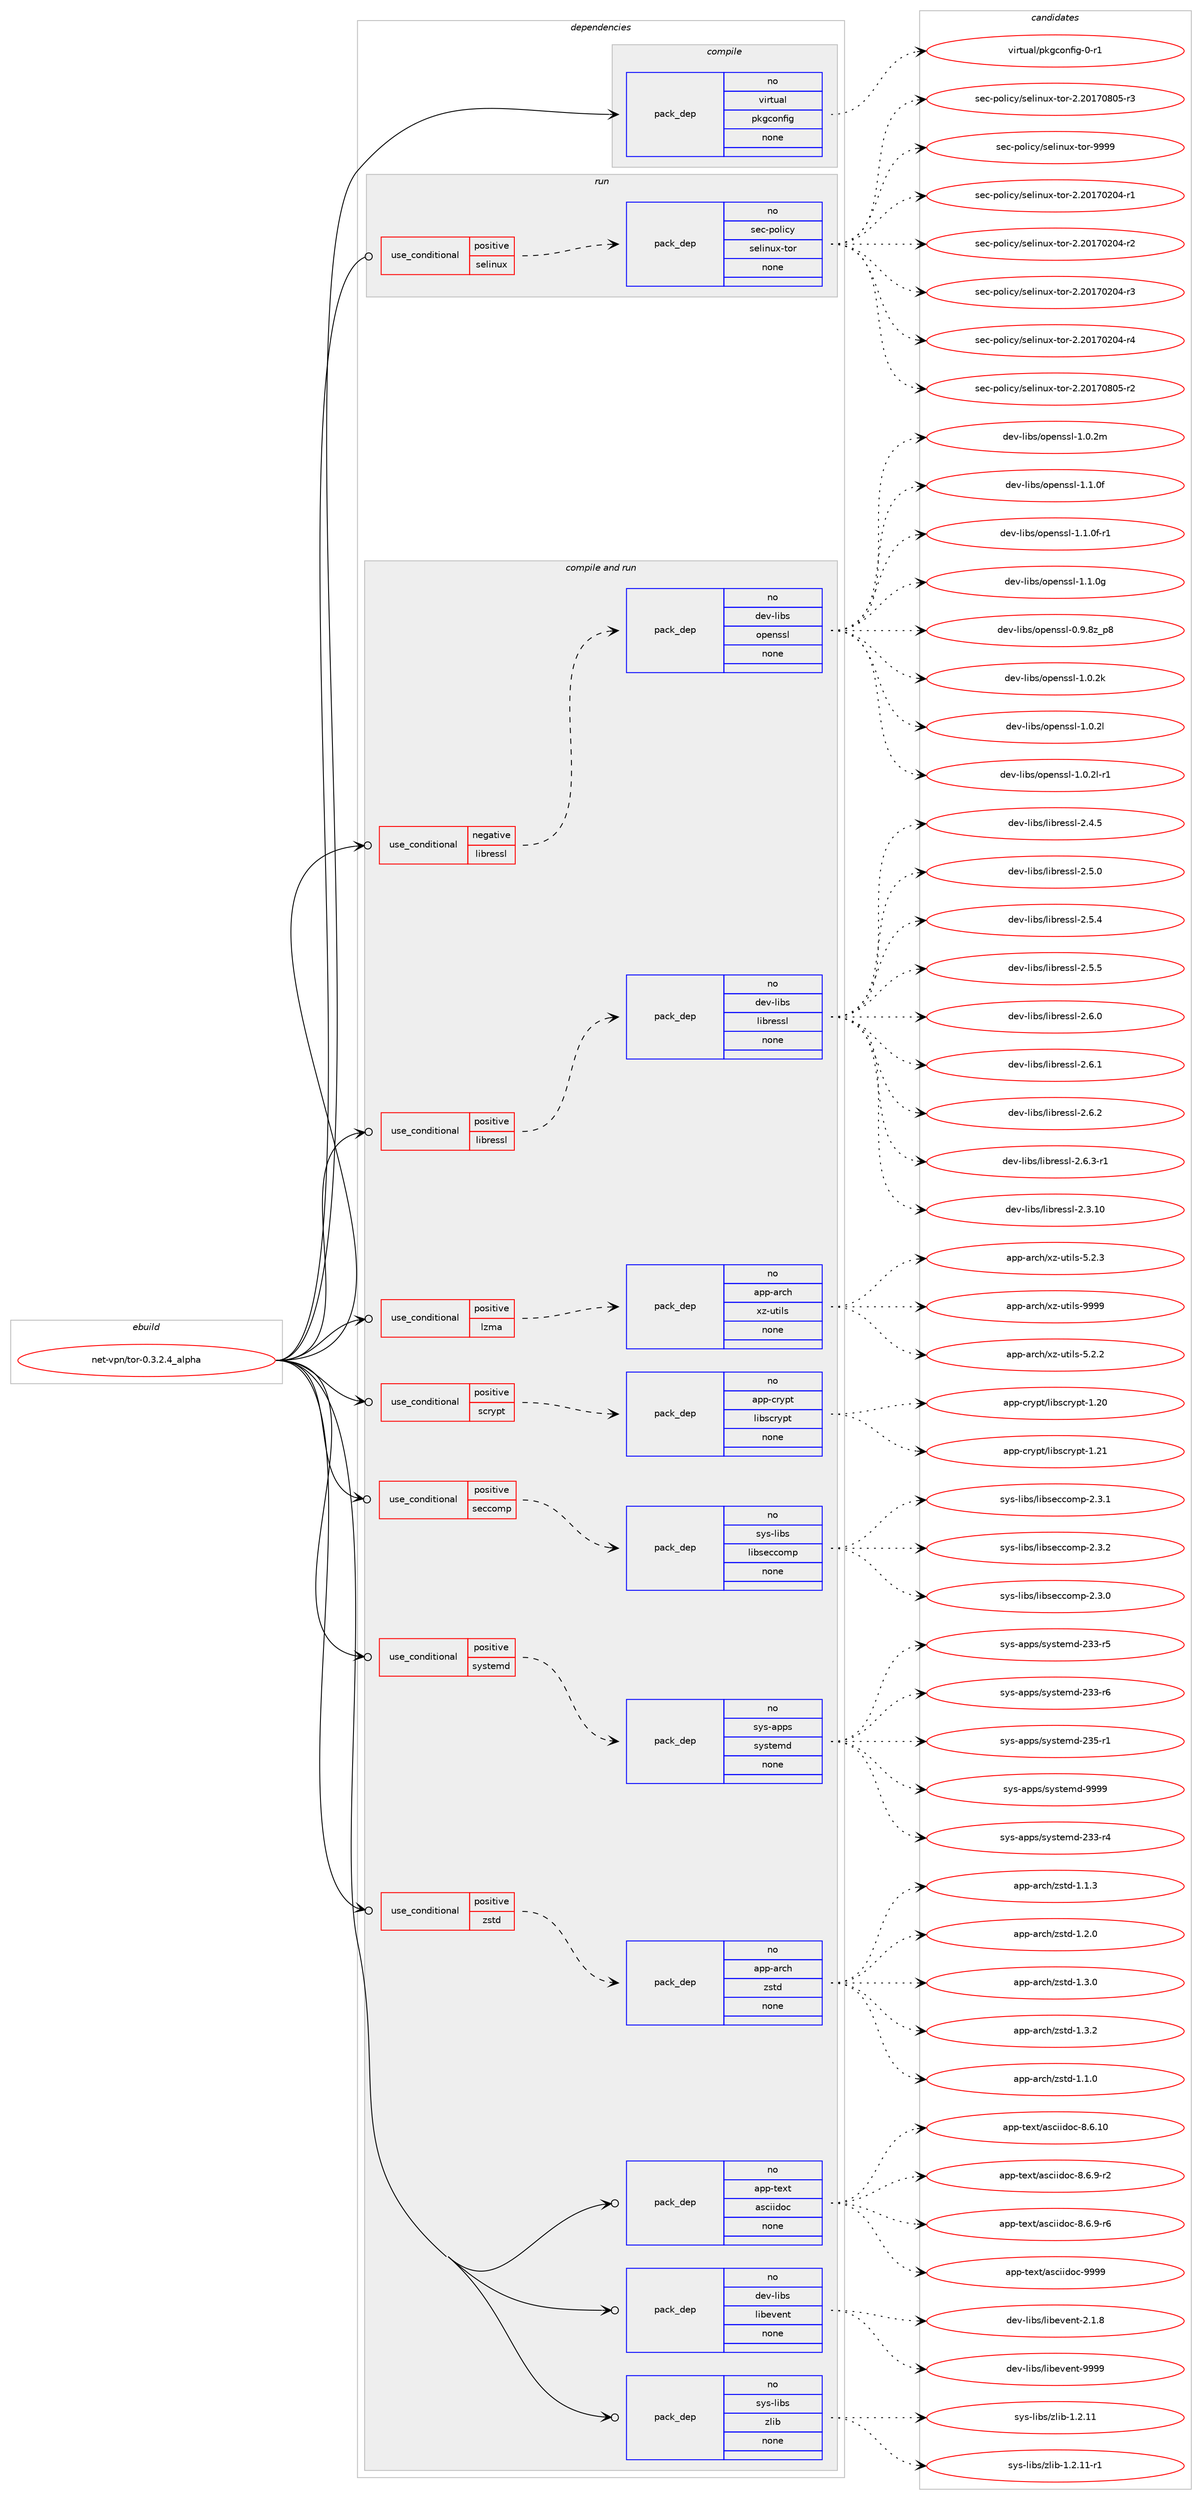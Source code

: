 digraph prolog {

# *************
# Graph options
# *************

newrank=true;
concentrate=true;
compound=true;
graph [rankdir=LR,fontname=Helvetica,fontsize=10,ranksep=1.5];#, ranksep=2.5, nodesep=0.2];
edge  [arrowhead=vee];
node  [fontname=Helvetica,fontsize=10];

# **********
# The ebuild
# **********

subgraph cluster_leftcol {
color=gray;
rank=same;
label=<<i>ebuild</i>>;
id [label="net-vpn/tor-0.3.2.4_alpha", color=red, width=4, href="../net-vpn/tor-0.3.2.4_alpha.svg"];
}

# ****************
# The dependencies
# ****************

subgraph cluster_midcol {
color=gray;
label=<<i>dependencies</i>>;
subgraph cluster_compile {
fillcolor="#eeeeee";
style=filled;
label=<<i>compile</i>>;
subgraph pack322595 {
dependency438636 [label=<<TABLE BORDER="0" CELLBORDER="1" CELLSPACING="0" CELLPADDING="4" WIDTH="220"><TR><TD ROWSPAN="6" CELLPADDING="30">pack_dep</TD></TR><TR><TD WIDTH="110">no</TD></TR><TR><TD>virtual</TD></TR><TR><TD>pkgconfig</TD></TR><TR><TD>none</TD></TR><TR><TD></TD></TR></TABLE>>, shape=none, color=blue];
}
id:e -> dependency438636:w [weight=20,style="solid",arrowhead="vee"];
}
subgraph cluster_compileandrun {
fillcolor="#eeeeee";
style=filled;
label=<<i>compile and run</i>>;
subgraph cond108434 {
dependency438637 [label=<<TABLE BORDER="0" CELLBORDER="1" CELLSPACING="0" CELLPADDING="4"><TR><TD ROWSPAN="3" CELLPADDING="10">use_conditional</TD></TR><TR><TD>negative</TD></TR><TR><TD>libressl</TD></TR></TABLE>>, shape=none, color=red];
subgraph pack322596 {
dependency438638 [label=<<TABLE BORDER="0" CELLBORDER="1" CELLSPACING="0" CELLPADDING="4" WIDTH="220"><TR><TD ROWSPAN="6" CELLPADDING="30">pack_dep</TD></TR><TR><TD WIDTH="110">no</TD></TR><TR><TD>dev-libs</TD></TR><TR><TD>openssl</TD></TR><TR><TD>none</TD></TR><TR><TD></TD></TR></TABLE>>, shape=none, color=blue];
}
dependency438637:e -> dependency438638:w [weight=20,style="dashed",arrowhead="vee"];
}
id:e -> dependency438637:w [weight=20,style="solid",arrowhead="odotvee"];
subgraph cond108435 {
dependency438639 [label=<<TABLE BORDER="0" CELLBORDER="1" CELLSPACING="0" CELLPADDING="4"><TR><TD ROWSPAN="3" CELLPADDING="10">use_conditional</TD></TR><TR><TD>positive</TD></TR><TR><TD>libressl</TD></TR></TABLE>>, shape=none, color=red];
subgraph pack322597 {
dependency438640 [label=<<TABLE BORDER="0" CELLBORDER="1" CELLSPACING="0" CELLPADDING="4" WIDTH="220"><TR><TD ROWSPAN="6" CELLPADDING="30">pack_dep</TD></TR><TR><TD WIDTH="110">no</TD></TR><TR><TD>dev-libs</TD></TR><TR><TD>libressl</TD></TR><TR><TD>none</TD></TR><TR><TD></TD></TR></TABLE>>, shape=none, color=blue];
}
dependency438639:e -> dependency438640:w [weight=20,style="dashed",arrowhead="vee"];
}
id:e -> dependency438639:w [weight=20,style="solid",arrowhead="odotvee"];
subgraph cond108436 {
dependency438641 [label=<<TABLE BORDER="0" CELLBORDER="1" CELLSPACING="0" CELLPADDING="4"><TR><TD ROWSPAN="3" CELLPADDING="10">use_conditional</TD></TR><TR><TD>positive</TD></TR><TR><TD>lzma</TD></TR></TABLE>>, shape=none, color=red];
subgraph pack322598 {
dependency438642 [label=<<TABLE BORDER="0" CELLBORDER="1" CELLSPACING="0" CELLPADDING="4" WIDTH="220"><TR><TD ROWSPAN="6" CELLPADDING="30">pack_dep</TD></TR><TR><TD WIDTH="110">no</TD></TR><TR><TD>app-arch</TD></TR><TR><TD>xz-utils</TD></TR><TR><TD>none</TD></TR><TR><TD></TD></TR></TABLE>>, shape=none, color=blue];
}
dependency438641:e -> dependency438642:w [weight=20,style="dashed",arrowhead="vee"];
}
id:e -> dependency438641:w [weight=20,style="solid",arrowhead="odotvee"];
subgraph cond108437 {
dependency438643 [label=<<TABLE BORDER="0" CELLBORDER="1" CELLSPACING="0" CELLPADDING="4"><TR><TD ROWSPAN="3" CELLPADDING="10">use_conditional</TD></TR><TR><TD>positive</TD></TR><TR><TD>scrypt</TD></TR></TABLE>>, shape=none, color=red];
subgraph pack322599 {
dependency438644 [label=<<TABLE BORDER="0" CELLBORDER="1" CELLSPACING="0" CELLPADDING="4" WIDTH="220"><TR><TD ROWSPAN="6" CELLPADDING="30">pack_dep</TD></TR><TR><TD WIDTH="110">no</TD></TR><TR><TD>app-crypt</TD></TR><TR><TD>libscrypt</TD></TR><TR><TD>none</TD></TR><TR><TD></TD></TR></TABLE>>, shape=none, color=blue];
}
dependency438643:e -> dependency438644:w [weight=20,style="dashed",arrowhead="vee"];
}
id:e -> dependency438643:w [weight=20,style="solid",arrowhead="odotvee"];
subgraph cond108438 {
dependency438645 [label=<<TABLE BORDER="0" CELLBORDER="1" CELLSPACING="0" CELLPADDING="4"><TR><TD ROWSPAN="3" CELLPADDING="10">use_conditional</TD></TR><TR><TD>positive</TD></TR><TR><TD>seccomp</TD></TR></TABLE>>, shape=none, color=red];
subgraph pack322600 {
dependency438646 [label=<<TABLE BORDER="0" CELLBORDER="1" CELLSPACING="0" CELLPADDING="4" WIDTH="220"><TR><TD ROWSPAN="6" CELLPADDING="30">pack_dep</TD></TR><TR><TD WIDTH="110">no</TD></TR><TR><TD>sys-libs</TD></TR><TR><TD>libseccomp</TD></TR><TR><TD>none</TD></TR><TR><TD></TD></TR></TABLE>>, shape=none, color=blue];
}
dependency438645:e -> dependency438646:w [weight=20,style="dashed",arrowhead="vee"];
}
id:e -> dependency438645:w [weight=20,style="solid",arrowhead="odotvee"];
subgraph cond108439 {
dependency438647 [label=<<TABLE BORDER="0" CELLBORDER="1" CELLSPACING="0" CELLPADDING="4"><TR><TD ROWSPAN="3" CELLPADDING="10">use_conditional</TD></TR><TR><TD>positive</TD></TR><TR><TD>systemd</TD></TR></TABLE>>, shape=none, color=red];
subgraph pack322601 {
dependency438648 [label=<<TABLE BORDER="0" CELLBORDER="1" CELLSPACING="0" CELLPADDING="4" WIDTH="220"><TR><TD ROWSPAN="6" CELLPADDING="30">pack_dep</TD></TR><TR><TD WIDTH="110">no</TD></TR><TR><TD>sys-apps</TD></TR><TR><TD>systemd</TD></TR><TR><TD>none</TD></TR><TR><TD></TD></TR></TABLE>>, shape=none, color=blue];
}
dependency438647:e -> dependency438648:w [weight=20,style="dashed",arrowhead="vee"];
}
id:e -> dependency438647:w [weight=20,style="solid",arrowhead="odotvee"];
subgraph cond108440 {
dependency438649 [label=<<TABLE BORDER="0" CELLBORDER="1" CELLSPACING="0" CELLPADDING="4"><TR><TD ROWSPAN="3" CELLPADDING="10">use_conditional</TD></TR><TR><TD>positive</TD></TR><TR><TD>zstd</TD></TR></TABLE>>, shape=none, color=red];
subgraph pack322602 {
dependency438650 [label=<<TABLE BORDER="0" CELLBORDER="1" CELLSPACING="0" CELLPADDING="4" WIDTH="220"><TR><TD ROWSPAN="6" CELLPADDING="30">pack_dep</TD></TR><TR><TD WIDTH="110">no</TD></TR><TR><TD>app-arch</TD></TR><TR><TD>zstd</TD></TR><TR><TD>none</TD></TR><TR><TD></TD></TR></TABLE>>, shape=none, color=blue];
}
dependency438649:e -> dependency438650:w [weight=20,style="dashed",arrowhead="vee"];
}
id:e -> dependency438649:w [weight=20,style="solid",arrowhead="odotvee"];
subgraph pack322603 {
dependency438651 [label=<<TABLE BORDER="0" CELLBORDER="1" CELLSPACING="0" CELLPADDING="4" WIDTH="220"><TR><TD ROWSPAN="6" CELLPADDING="30">pack_dep</TD></TR><TR><TD WIDTH="110">no</TD></TR><TR><TD>app-text</TD></TR><TR><TD>asciidoc</TD></TR><TR><TD>none</TD></TR><TR><TD></TD></TR></TABLE>>, shape=none, color=blue];
}
id:e -> dependency438651:w [weight=20,style="solid",arrowhead="odotvee"];
subgraph pack322604 {
dependency438652 [label=<<TABLE BORDER="0" CELLBORDER="1" CELLSPACING="0" CELLPADDING="4" WIDTH="220"><TR><TD ROWSPAN="6" CELLPADDING="30">pack_dep</TD></TR><TR><TD WIDTH="110">no</TD></TR><TR><TD>dev-libs</TD></TR><TR><TD>libevent</TD></TR><TR><TD>none</TD></TR><TR><TD></TD></TR></TABLE>>, shape=none, color=blue];
}
id:e -> dependency438652:w [weight=20,style="solid",arrowhead="odotvee"];
subgraph pack322605 {
dependency438653 [label=<<TABLE BORDER="0" CELLBORDER="1" CELLSPACING="0" CELLPADDING="4" WIDTH="220"><TR><TD ROWSPAN="6" CELLPADDING="30">pack_dep</TD></TR><TR><TD WIDTH="110">no</TD></TR><TR><TD>sys-libs</TD></TR><TR><TD>zlib</TD></TR><TR><TD>none</TD></TR><TR><TD></TD></TR></TABLE>>, shape=none, color=blue];
}
id:e -> dependency438653:w [weight=20,style="solid",arrowhead="odotvee"];
}
subgraph cluster_run {
fillcolor="#eeeeee";
style=filled;
label=<<i>run</i>>;
subgraph cond108441 {
dependency438654 [label=<<TABLE BORDER="0" CELLBORDER="1" CELLSPACING="0" CELLPADDING="4"><TR><TD ROWSPAN="3" CELLPADDING="10">use_conditional</TD></TR><TR><TD>positive</TD></TR><TR><TD>selinux</TD></TR></TABLE>>, shape=none, color=red];
subgraph pack322606 {
dependency438655 [label=<<TABLE BORDER="0" CELLBORDER="1" CELLSPACING="0" CELLPADDING="4" WIDTH="220"><TR><TD ROWSPAN="6" CELLPADDING="30">pack_dep</TD></TR><TR><TD WIDTH="110">no</TD></TR><TR><TD>sec-policy</TD></TR><TR><TD>selinux-tor</TD></TR><TR><TD>none</TD></TR><TR><TD></TD></TR></TABLE>>, shape=none, color=blue];
}
dependency438654:e -> dependency438655:w [weight=20,style="dashed",arrowhead="vee"];
}
id:e -> dependency438654:w [weight=20,style="solid",arrowhead="odot"];
}
}

# **************
# The candidates
# **************

subgraph cluster_choices {
rank=same;
color=gray;
label=<<i>candidates</i>>;

subgraph choice322595 {
color=black;
nodesep=1;
choice11810511411611797108471121071039911111010210510345484511449 [label="virtual/pkgconfig-0-r1", color=red, width=4,href="../virtual/pkgconfig-0-r1.svg"];
dependency438636:e -> choice11810511411611797108471121071039911111010210510345484511449:w [style=dotted,weight="100"];
}
subgraph choice322596 {
color=black;
nodesep=1;
choice1001011184510810598115471111121011101151151084548465746561229511256 [label="dev-libs/openssl-0.9.8z_p8", color=red, width=4,href="../dev-libs/openssl-0.9.8z_p8.svg"];
choice100101118451081059811547111112101110115115108454946484650107 [label="dev-libs/openssl-1.0.2k", color=red, width=4,href="../dev-libs/openssl-1.0.2k.svg"];
choice100101118451081059811547111112101110115115108454946484650108 [label="dev-libs/openssl-1.0.2l", color=red, width=4,href="../dev-libs/openssl-1.0.2l.svg"];
choice1001011184510810598115471111121011101151151084549464846501084511449 [label="dev-libs/openssl-1.0.2l-r1", color=red, width=4,href="../dev-libs/openssl-1.0.2l-r1.svg"];
choice100101118451081059811547111112101110115115108454946484650109 [label="dev-libs/openssl-1.0.2m", color=red, width=4,href="../dev-libs/openssl-1.0.2m.svg"];
choice100101118451081059811547111112101110115115108454946494648102 [label="dev-libs/openssl-1.1.0f", color=red, width=4,href="../dev-libs/openssl-1.1.0f.svg"];
choice1001011184510810598115471111121011101151151084549464946481024511449 [label="dev-libs/openssl-1.1.0f-r1", color=red, width=4,href="../dev-libs/openssl-1.1.0f-r1.svg"];
choice100101118451081059811547111112101110115115108454946494648103 [label="dev-libs/openssl-1.1.0g", color=red, width=4,href="../dev-libs/openssl-1.1.0g.svg"];
dependency438638:e -> choice1001011184510810598115471111121011101151151084548465746561229511256:w [style=dotted,weight="100"];
dependency438638:e -> choice100101118451081059811547111112101110115115108454946484650107:w [style=dotted,weight="100"];
dependency438638:e -> choice100101118451081059811547111112101110115115108454946484650108:w [style=dotted,weight="100"];
dependency438638:e -> choice1001011184510810598115471111121011101151151084549464846501084511449:w [style=dotted,weight="100"];
dependency438638:e -> choice100101118451081059811547111112101110115115108454946484650109:w [style=dotted,weight="100"];
dependency438638:e -> choice100101118451081059811547111112101110115115108454946494648102:w [style=dotted,weight="100"];
dependency438638:e -> choice1001011184510810598115471111121011101151151084549464946481024511449:w [style=dotted,weight="100"];
dependency438638:e -> choice100101118451081059811547111112101110115115108454946494648103:w [style=dotted,weight="100"];
}
subgraph choice322597 {
color=black;
nodesep=1;
choice1001011184510810598115471081059811410111511510845504651464948 [label="dev-libs/libressl-2.3.10", color=red, width=4,href="../dev-libs/libressl-2.3.10.svg"];
choice10010111845108105981154710810598114101115115108455046524653 [label="dev-libs/libressl-2.4.5", color=red, width=4,href="../dev-libs/libressl-2.4.5.svg"];
choice10010111845108105981154710810598114101115115108455046534648 [label="dev-libs/libressl-2.5.0", color=red, width=4,href="../dev-libs/libressl-2.5.0.svg"];
choice10010111845108105981154710810598114101115115108455046534652 [label="dev-libs/libressl-2.5.4", color=red, width=4,href="../dev-libs/libressl-2.5.4.svg"];
choice10010111845108105981154710810598114101115115108455046534653 [label="dev-libs/libressl-2.5.5", color=red, width=4,href="../dev-libs/libressl-2.5.5.svg"];
choice10010111845108105981154710810598114101115115108455046544648 [label="dev-libs/libressl-2.6.0", color=red, width=4,href="../dev-libs/libressl-2.6.0.svg"];
choice10010111845108105981154710810598114101115115108455046544649 [label="dev-libs/libressl-2.6.1", color=red, width=4,href="../dev-libs/libressl-2.6.1.svg"];
choice10010111845108105981154710810598114101115115108455046544650 [label="dev-libs/libressl-2.6.2", color=red, width=4,href="../dev-libs/libressl-2.6.2.svg"];
choice100101118451081059811547108105981141011151151084550465446514511449 [label="dev-libs/libressl-2.6.3-r1", color=red, width=4,href="../dev-libs/libressl-2.6.3-r1.svg"];
dependency438640:e -> choice1001011184510810598115471081059811410111511510845504651464948:w [style=dotted,weight="100"];
dependency438640:e -> choice10010111845108105981154710810598114101115115108455046524653:w [style=dotted,weight="100"];
dependency438640:e -> choice10010111845108105981154710810598114101115115108455046534648:w [style=dotted,weight="100"];
dependency438640:e -> choice10010111845108105981154710810598114101115115108455046534652:w [style=dotted,weight="100"];
dependency438640:e -> choice10010111845108105981154710810598114101115115108455046534653:w [style=dotted,weight="100"];
dependency438640:e -> choice10010111845108105981154710810598114101115115108455046544648:w [style=dotted,weight="100"];
dependency438640:e -> choice10010111845108105981154710810598114101115115108455046544649:w [style=dotted,weight="100"];
dependency438640:e -> choice10010111845108105981154710810598114101115115108455046544650:w [style=dotted,weight="100"];
dependency438640:e -> choice100101118451081059811547108105981141011151151084550465446514511449:w [style=dotted,weight="100"];
}
subgraph choice322598 {
color=black;
nodesep=1;
choice971121124597114991044712012245117116105108115455346504650 [label="app-arch/xz-utils-5.2.2", color=red, width=4,href="../app-arch/xz-utils-5.2.2.svg"];
choice971121124597114991044712012245117116105108115455346504651 [label="app-arch/xz-utils-5.2.3", color=red, width=4,href="../app-arch/xz-utils-5.2.3.svg"];
choice9711211245971149910447120122451171161051081154557575757 [label="app-arch/xz-utils-9999", color=red, width=4,href="../app-arch/xz-utils-9999.svg"];
dependency438642:e -> choice971121124597114991044712012245117116105108115455346504650:w [style=dotted,weight="100"];
dependency438642:e -> choice971121124597114991044712012245117116105108115455346504651:w [style=dotted,weight="100"];
dependency438642:e -> choice9711211245971149910447120122451171161051081154557575757:w [style=dotted,weight="100"];
}
subgraph choice322599 {
color=black;
nodesep=1;
choice9711211245991141211121164710810598115991141211121164549465048 [label="app-crypt/libscrypt-1.20", color=red, width=4,href="../app-crypt/libscrypt-1.20.svg"];
choice9711211245991141211121164710810598115991141211121164549465049 [label="app-crypt/libscrypt-1.21", color=red, width=4,href="../app-crypt/libscrypt-1.21.svg"];
dependency438644:e -> choice9711211245991141211121164710810598115991141211121164549465048:w [style=dotted,weight="100"];
dependency438644:e -> choice9711211245991141211121164710810598115991141211121164549465049:w [style=dotted,weight="100"];
}
subgraph choice322600 {
color=black;
nodesep=1;
choice115121115451081059811547108105981151019999111109112455046514648 [label="sys-libs/libseccomp-2.3.0", color=red, width=4,href="../sys-libs/libseccomp-2.3.0.svg"];
choice115121115451081059811547108105981151019999111109112455046514649 [label="sys-libs/libseccomp-2.3.1", color=red, width=4,href="../sys-libs/libseccomp-2.3.1.svg"];
choice115121115451081059811547108105981151019999111109112455046514650 [label="sys-libs/libseccomp-2.3.2", color=red, width=4,href="../sys-libs/libseccomp-2.3.2.svg"];
dependency438646:e -> choice115121115451081059811547108105981151019999111109112455046514648:w [style=dotted,weight="100"];
dependency438646:e -> choice115121115451081059811547108105981151019999111109112455046514649:w [style=dotted,weight="100"];
dependency438646:e -> choice115121115451081059811547108105981151019999111109112455046514650:w [style=dotted,weight="100"];
}
subgraph choice322601 {
color=black;
nodesep=1;
choice115121115459711211211547115121115116101109100455051514511452 [label="sys-apps/systemd-233-r4", color=red, width=4,href="../sys-apps/systemd-233-r4.svg"];
choice115121115459711211211547115121115116101109100455051514511453 [label="sys-apps/systemd-233-r5", color=red, width=4,href="../sys-apps/systemd-233-r5.svg"];
choice115121115459711211211547115121115116101109100455051514511454 [label="sys-apps/systemd-233-r6", color=red, width=4,href="../sys-apps/systemd-233-r6.svg"];
choice115121115459711211211547115121115116101109100455051534511449 [label="sys-apps/systemd-235-r1", color=red, width=4,href="../sys-apps/systemd-235-r1.svg"];
choice1151211154597112112115471151211151161011091004557575757 [label="sys-apps/systemd-9999", color=red, width=4,href="../sys-apps/systemd-9999.svg"];
dependency438648:e -> choice115121115459711211211547115121115116101109100455051514511452:w [style=dotted,weight="100"];
dependency438648:e -> choice115121115459711211211547115121115116101109100455051514511453:w [style=dotted,weight="100"];
dependency438648:e -> choice115121115459711211211547115121115116101109100455051514511454:w [style=dotted,weight="100"];
dependency438648:e -> choice115121115459711211211547115121115116101109100455051534511449:w [style=dotted,weight="100"];
dependency438648:e -> choice1151211154597112112115471151211151161011091004557575757:w [style=dotted,weight="100"];
}
subgraph choice322602 {
color=black;
nodesep=1;
choice9711211245971149910447122115116100454946494648 [label="app-arch/zstd-1.1.0", color=red, width=4,href="../app-arch/zstd-1.1.0.svg"];
choice9711211245971149910447122115116100454946494651 [label="app-arch/zstd-1.1.3", color=red, width=4,href="../app-arch/zstd-1.1.3.svg"];
choice9711211245971149910447122115116100454946504648 [label="app-arch/zstd-1.2.0", color=red, width=4,href="../app-arch/zstd-1.2.0.svg"];
choice9711211245971149910447122115116100454946514648 [label="app-arch/zstd-1.3.0", color=red, width=4,href="../app-arch/zstd-1.3.0.svg"];
choice9711211245971149910447122115116100454946514650 [label="app-arch/zstd-1.3.2", color=red, width=4,href="../app-arch/zstd-1.3.2.svg"];
dependency438650:e -> choice9711211245971149910447122115116100454946494648:w [style=dotted,weight="100"];
dependency438650:e -> choice9711211245971149910447122115116100454946494651:w [style=dotted,weight="100"];
dependency438650:e -> choice9711211245971149910447122115116100454946504648:w [style=dotted,weight="100"];
dependency438650:e -> choice9711211245971149910447122115116100454946514648:w [style=dotted,weight="100"];
dependency438650:e -> choice9711211245971149910447122115116100454946514650:w [style=dotted,weight="100"];
}
subgraph choice322603 {
color=black;
nodesep=1;
choice97112112451161011201164797115991051051001119945564654464948 [label="app-text/asciidoc-8.6.10", color=red, width=4,href="../app-text/asciidoc-8.6.10.svg"];
choice9711211245116101120116479711599105105100111994556465446574511450 [label="app-text/asciidoc-8.6.9-r2", color=red, width=4,href="../app-text/asciidoc-8.6.9-r2.svg"];
choice9711211245116101120116479711599105105100111994556465446574511454 [label="app-text/asciidoc-8.6.9-r6", color=red, width=4,href="../app-text/asciidoc-8.6.9-r6.svg"];
choice9711211245116101120116479711599105105100111994557575757 [label="app-text/asciidoc-9999", color=red, width=4,href="../app-text/asciidoc-9999.svg"];
dependency438651:e -> choice97112112451161011201164797115991051051001119945564654464948:w [style=dotted,weight="100"];
dependency438651:e -> choice9711211245116101120116479711599105105100111994556465446574511450:w [style=dotted,weight="100"];
dependency438651:e -> choice9711211245116101120116479711599105105100111994556465446574511454:w [style=dotted,weight="100"];
dependency438651:e -> choice9711211245116101120116479711599105105100111994557575757:w [style=dotted,weight="100"];
}
subgraph choice322604 {
color=black;
nodesep=1;
choice10010111845108105981154710810598101118101110116455046494656 [label="dev-libs/libevent-2.1.8", color=red, width=4,href="../dev-libs/libevent-2.1.8.svg"];
choice100101118451081059811547108105981011181011101164557575757 [label="dev-libs/libevent-9999", color=red, width=4,href="../dev-libs/libevent-9999.svg"];
dependency438652:e -> choice10010111845108105981154710810598101118101110116455046494656:w [style=dotted,weight="100"];
dependency438652:e -> choice100101118451081059811547108105981011181011101164557575757:w [style=dotted,weight="100"];
}
subgraph choice322605 {
color=black;
nodesep=1;
choice1151211154510810598115471221081059845494650464949 [label="sys-libs/zlib-1.2.11", color=red, width=4,href="../sys-libs/zlib-1.2.11.svg"];
choice11512111545108105981154712210810598454946504649494511449 [label="sys-libs/zlib-1.2.11-r1", color=red, width=4,href="../sys-libs/zlib-1.2.11-r1.svg"];
dependency438653:e -> choice1151211154510810598115471221081059845494650464949:w [style=dotted,weight="100"];
dependency438653:e -> choice11512111545108105981154712210810598454946504649494511449:w [style=dotted,weight="100"];
}
subgraph choice322606 {
color=black;
nodesep=1;
choice115101994511211110810599121471151011081051101171204511611111445504650484955485048524511449 [label="sec-policy/selinux-tor-2.20170204-r1", color=red, width=4,href="../sec-policy/selinux-tor-2.20170204-r1.svg"];
choice115101994511211110810599121471151011081051101171204511611111445504650484955485048524511450 [label="sec-policy/selinux-tor-2.20170204-r2", color=red, width=4,href="../sec-policy/selinux-tor-2.20170204-r2.svg"];
choice115101994511211110810599121471151011081051101171204511611111445504650484955485048524511451 [label="sec-policy/selinux-tor-2.20170204-r3", color=red, width=4,href="../sec-policy/selinux-tor-2.20170204-r3.svg"];
choice115101994511211110810599121471151011081051101171204511611111445504650484955485048524511452 [label="sec-policy/selinux-tor-2.20170204-r4", color=red, width=4,href="../sec-policy/selinux-tor-2.20170204-r4.svg"];
choice115101994511211110810599121471151011081051101171204511611111445504650484955485648534511450 [label="sec-policy/selinux-tor-2.20170805-r2", color=red, width=4,href="../sec-policy/selinux-tor-2.20170805-r2.svg"];
choice115101994511211110810599121471151011081051101171204511611111445504650484955485648534511451 [label="sec-policy/selinux-tor-2.20170805-r3", color=red, width=4,href="../sec-policy/selinux-tor-2.20170805-r3.svg"];
choice11510199451121111081059912147115101108105110117120451161111144557575757 [label="sec-policy/selinux-tor-9999", color=red, width=4,href="../sec-policy/selinux-tor-9999.svg"];
dependency438655:e -> choice115101994511211110810599121471151011081051101171204511611111445504650484955485048524511449:w [style=dotted,weight="100"];
dependency438655:e -> choice115101994511211110810599121471151011081051101171204511611111445504650484955485048524511450:w [style=dotted,weight="100"];
dependency438655:e -> choice115101994511211110810599121471151011081051101171204511611111445504650484955485048524511451:w [style=dotted,weight="100"];
dependency438655:e -> choice115101994511211110810599121471151011081051101171204511611111445504650484955485048524511452:w [style=dotted,weight="100"];
dependency438655:e -> choice115101994511211110810599121471151011081051101171204511611111445504650484955485648534511450:w [style=dotted,weight="100"];
dependency438655:e -> choice115101994511211110810599121471151011081051101171204511611111445504650484955485648534511451:w [style=dotted,weight="100"];
dependency438655:e -> choice11510199451121111081059912147115101108105110117120451161111144557575757:w [style=dotted,weight="100"];
}
}

}
